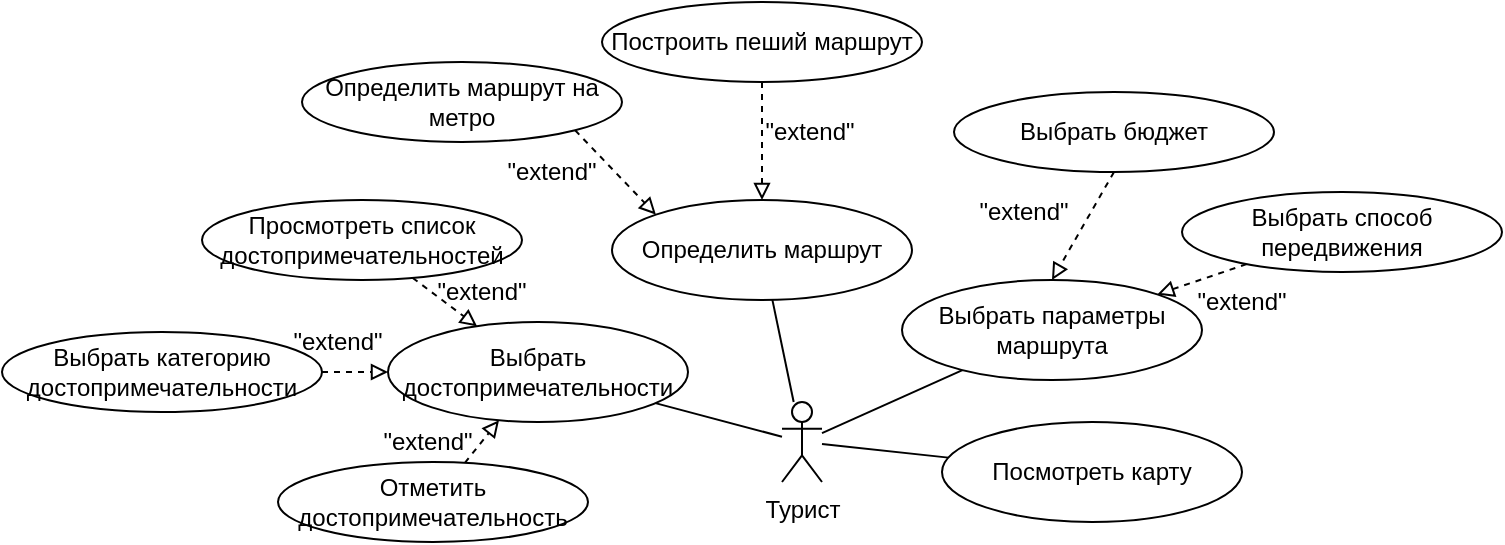 <mxfile version="17.4.6" type="device"><diagram id="7qUeNLJklSr6F41IvIJy" name="Page-1"><mxGraphModel dx="741" dy="414" grid="1" gridSize="10" guides="1" tooltips="1" connect="1" arrows="1" fold="1" page="1" pageScale="1" pageWidth="827" pageHeight="1169" math="0" shadow="0"><root><mxCell id="0"/><mxCell id="1" parent="0"/><mxCell id="cXycTItFZ6zLDInI-akA-6" style="rounded=0;orthogonalLoop=1;jettySize=auto;html=1;endArrow=none;endFill=0;" edge="1" parent="1" source="cXycTItFZ6zLDInI-akA-1" target="cXycTItFZ6zLDInI-akA-2"><mxGeometry relative="1" as="geometry"/></mxCell><mxCell id="cXycTItFZ6zLDInI-akA-7" style="edgeStyle=none;rounded=0;orthogonalLoop=1;jettySize=auto;html=1;endArrow=none;endFill=0;" edge="1" parent="1" source="cXycTItFZ6zLDInI-akA-1" target="cXycTItFZ6zLDInI-akA-3"><mxGeometry relative="1" as="geometry"/></mxCell><mxCell id="cXycTItFZ6zLDInI-akA-8" style="edgeStyle=none;rounded=0;orthogonalLoop=1;jettySize=auto;html=1;endArrow=none;endFill=0;" edge="1" parent="1" source="cXycTItFZ6zLDInI-akA-1" target="cXycTItFZ6zLDInI-akA-4"><mxGeometry relative="1" as="geometry"><mxPoint x="1150" y="920" as="sourcePoint"/></mxGeometry></mxCell><mxCell id="cXycTItFZ6zLDInI-akA-1" value="Турист" style="shape=umlActor;verticalLabelPosition=bottom;verticalAlign=top;html=1;outlineConnect=0;" vertex="1" parent="1"><mxGeometry x="1120" y="900" width="20" height="40" as="geometry"/></mxCell><mxCell id="cXycTItFZ6zLDInI-akA-2" value="Выбрать достопримечательности" style="ellipse;whiteSpace=wrap;html=1;" vertex="1" parent="1"><mxGeometry x="923" y="860" width="150" height="50" as="geometry"/></mxCell><mxCell id="cXycTItFZ6zLDInI-akA-3" value="Определить маршрут" style="ellipse;whiteSpace=wrap;html=1;" vertex="1" parent="1"><mxGeometry x="1035" y="799" width="150" height="50" as="geometry"/></mxCell><mxCell id="cXycTItFZ6zLDInI-akA-4" value="Выбрать параметры маршрута" style="ellipse;whiteSpace=wrap;html=1;" vertex="1" parent="1"><mxGeometry x="1180" y="839" width="150" height="50" as="geometry"/></mxCell><mxCell id="cXycTItFZ6zLDInI-akA-9" style="edgeStyle=none;rounded=0;orthogonalLoop=1;jettySize=auto;html=1;endArrow=none;endFill=0;" edge="1" parent="1" source="cXycTItFZ6zLDInI-akA-5" target="cXycTItFZ6zLDInI-akA-1"><mxGeometry relative="1" as="geometry"/></mxCell><mxCell id="cXycTItFZ6zLDInI-akA-5" value="Посмотреть карту" style="ellipse;whiteSpace=wrap;html=1;" vertex="1" parent="1"><mxGeometry x="1200" y="910" width="150" height="50" as="geometry"/></mxCell><mxCell id="cXycTItFZ6zLDInI-akA-15" style="edgeStyle=none;rounded=0;orthogonalLoop=1;jettySize=auto;html=1;endArrow=block;endFill=0;dashed=1;" edge="1" parent="1" source="cXycTItFZ6zLDInI-akA-10" target="cXycTItFZ6zLDInI-akA-2"><mxGeometry relative="1" as="geometry"/></mxCell><mxCell id="cXycTItFZ6zLDInI-akA-10" value="Отметить достопримечательность" style="ellipse;whiteSpace=wrap;html=1;" vertex="1" parent="1"><mxGeometry x="868" y="930" width="155" height="40" as="geometry"/></mxCell><mxCell id="cXycTItFZ6zLDInI-akA-13" style="edgeStyle=none;rounded=0;orthogonalLoop=1;jettySize=auto;html=1;endArrow=block;endFill=0;dashed=1;" edge="1" parent="1" source="cXycTItFZ6zLDInI-akA-11" target="cXycTItFZ6zLDInI-akA-2"><mxGeometry relative="1" as="geometry"/></mxCell><mxCell id="cXycTItFZ6zLDInI-akA-11" value="Просмотреть список достопримечательностей" style="ellipse;whiteSpace=wrap;html=1;" vertex="1" parent="1"><mxGeometry x="830" y="799" width="160" height="40" as="geometry"/></mxCell><mxCell id="cXycTItFZ6zLDInI-akA-14" style="edgeStyle=none;rounded=0;orthogonalLoop=1;jettySize=auto;html=1;endArrow=block;endFill=0;dashed=1;" edge="1" parent="1" source="cXycTItFZ6zLDInI-akA-12" target="cXycTItFZ6zLDInI-akA-2"><mxGeometry relative="1" as="geometry"/></mxCell><mxCell id="cXycTItFZ6zLDInI-akA-12" value="Выбрать категорию достопримечательности" style="ellipse;whiteSpace=wrap;html=1;" vertex="1" parent="1"><mxGeometry x="730" y="865" width="160" height="40" as="geometry"/></mxCell><mxCell id="cXycTItFZ6zLDInI-akA-16" value="&quot;extend&quot;" style="text;html=1;strokeColor=none;fillColor=none;align=center;verticalAlign=middle;whiteSpace=wrap;rounded=0;" vertex="1" parent="1"><mxGeometry x="940" y="830" width="60" height="30" as="geometry"/></mxCell><mxCell id="cXycTItFZ6zLDInI-akA-19" value="&quot;extend&quot;" style="text;html=1;strokeColor=none;fillColor=none;align=center;verticalAlign=middle;whiteSpace=wrap;rounded=0;" vertex="1" parent="1"><mxGeometry x="913" y="910" width="60" height="20" as="geometry"/></mxCell><mxCell id="cXycTItFZ6zLDInI-akA-20" value="&quot;extend&quot;" style="text;html=1;strokeColor=none;fillColor=none;align=center;verticalAlign=middle;whiteSpace=wrap;rounded=0;" vertex="1" parent="1"><mxGeometry x="868" y="860" width="60" height="20" as="geometry"/></mxCell><mxCell id="cXycTItFZ6zLDInI-akA-30" style="edgeStyle=none;rounded=0;orthogonalLoop=1;jettySize=auto;html=1;exitX=0.5;exitY=1;exitDx=0;exitDy=0;entryX=0.5;entryY=0;entryDx=0;entryDy=0;dashed=1;endArrow=block;endFill=0;" edge="1" parent="1" source="cXycTItFZ6zLDInI-akA-21" target="cXycTItFZ6zLDInI-akA-3"><mxGeometry relative="1" as="geometry"/></mxCell><mxCell id="cXycTItFZ6zLDInI-akA-21" value="Построить пеший маршрут" style="ellipse;whiteSpace=wrap;html=1;" vertex="1" parent="1"><mxGeometry x="1030" y="700" width="160" height="40" as="geometry"/></mxCell><mxCell id="cXycTItFZ6zLDInI-akA-29" style="edgeStyle=none;rounded=0;orthogonalLoop=1;jettySize=auto;html=1;exitX=1;exitY=1;exitDx=0;exitDy=0;entryX=0;entryY=0;entryDx=0;entryDy=0;dashed=1;endArrow=block;endFill=0;" edge="1" parent="1" source="cXycTItFZ6zLDInI-akA-22" target="cXycTItFZ6zLDInI-akA-3"><mxGeometry relative="1" as="geometry"/></mxCell><mxCell id="cXycTItFZ6zLDInI-akA-22" value="Определить маршрут на метро" style="ellipse;whiteSpace=wrap;html=1;" vertex="1" parent="1"><mxGeometry x="880" y="730" width="160" height="40" as="geometry"/></mxCell><mxCell id="cXycTItFZ6zLDInI-akA-27" value="&quot;extend&quot;" style="text;html=1;strokeColor=none;fillColor=none;align=center;verticalAlign=middle;whiteSpace=wrap;rounded=0;" vertex="1" parent="1"><mxGeometry x="975" y="770" width="60" height="30" as="geometry"/></mxCell><mxCell id="cXycTItFZ6zLDInI-akA-28" value="&quot;extend&quot;" style="text;html=1;strokeColor=none;fillColor=none;align=center;verticalAlign=middle;whiteSpace=wrap;rounded=0;" vertex="1" parent="1"><mxGeometry x="1104" y="750" width="60" height="30" as="geometry"/></mxCell><mxCell id="cXycTItFZ6zLDInI-akA-35" style="edgeStyle=none;rounded=0;orthogonalLoop=1;jettySize=auto;html=1;exitX=0.5;exitY=1;exitDx=0;exitDy=0;entryX=0.5;entryY=0;entryDx=0;entryDy=0;dashed=1;endArrow=block;endFill=0;" edge="1" parent="1" source="cXycTItFZ6zLDInI-akA-32" target="cXycTItFZ6zLDInI-akA-4"><mxGeometry relative="1" as="geometry"/></mxCell><mxCell id="cXycTItFZ6zLDInI-akA-32" value="Выбрать бюджет" style="ellipse;whiteSpace=wrap;html=1;" vertex="1" parent="1"><mxGeometry x="1206" y="745" width="160" height="40" as="geometry"/></mxCell><mxCell id="cXycTItFZ6zLDInI-akA-34" style="edgeStyle=none;rounded=0;orthogonalLoop=1;jettySize=auto;html=1;dashed=1;endArrow=block;endFill=0;" edge="1" parent="1" source="cXycTItFZ6zLDInI-akA-33" target="cXycTItFZ6zLDInI-akA-4"><mxGeometry relative="1" as="geometry"/></mxCell><mxCell id="cXycTItFZ6zLDInI-akA-33" value="Выбрать способ передвижения" style="ellipse;whiteSpace=wrap;html=1;" vertex="1" parent="1"><mxGeometry x="1320" y="795" width="160" height="40" as="geometry"/></mxCell><mxCell id="cXycTItFZ6zLDInI-akA-36" value="&quot;extend&quot;" style="text;html=1;strokeColor=none;fillColor=none;align=center;verticalAlign=middle;whiteSpace=wrap;rounded=0;" vertex="1" parent="1"><mxGeometry x="1211" y="790" width="60" height="30" as="geometry"/></mxCell><mxCell id="cXycTItFZ6zLDInI-akA-37" value="&quot;extend&quot;" style="text;html=1;strokeColor=none;fillColor=none;align=center;verticalAlign=middle;whiteSpace=wrap;rounded=0;" vertex="1" parent="1"><mxGeometry x="1320" y="835" width="60" height="30" as="geometry"/></mxCell></root></mxGraphModel></diagram></mxfile>
